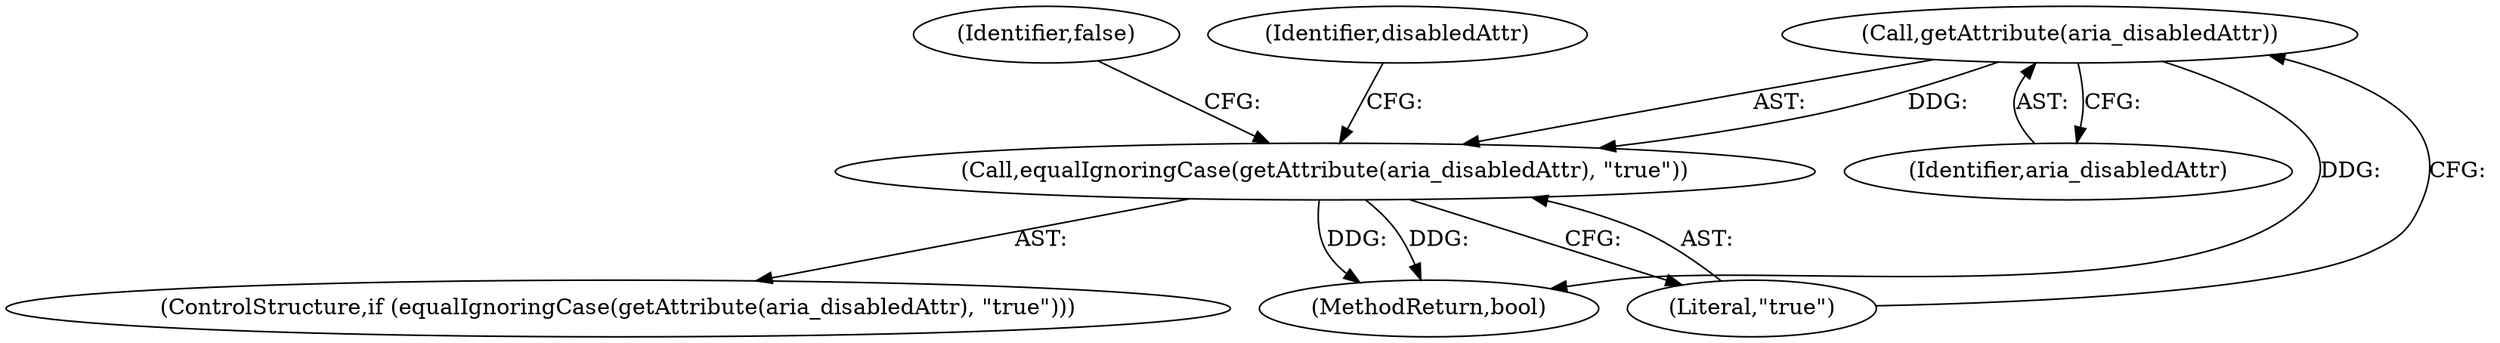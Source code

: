 digraph "1_Chrome_d27468a832d5316884bd02f459cbf493697fd7e1_5@del" {
"1000109" [label="(Call,getAttribute(aria_disabledAttr))"];
"1000108" [label="(Call,equalIgnoringCase(getAttribute(aria_disabledAttr), \"true\"))"];
"1000111" [label="(Literal,\"true\")"];
"1000107" [label="(ControlStructure,if (equalIgnoringCase(getAttribute(aria_disabledAttr), \"true\")))"];
"1000108" [label="(Call,equalIgnoringCase(getAttribute(aria_disabledAttr), \"true\"))"];
"1000113" [label="(Identifier,false)"];
"1000110" [label="(Identifier,aria_disabledAttr)"];
"1000109" [label="(Call,getAttribute(aria_disabledAttr))"];
"1000121" [label="(MethodReturn,bool)"];
"1000116" [label="(Identifier,disabledAttr)"];
"1000109" -> "1000108"  [label="AST: "];
"1000109" -> "1000110"  [label="CFG: "];
"1000110" -> "1000109"  [label="AST: "];
"1000111" -> "1000109"  [label="CFG: "];
"1000109" -> "1000121"  [label="DDG: "];
"1000109" -> "1000108"  [label="DDG: "];
"1000108" -> "1000107"  [label="AST: "];
"1000108" -> "1000111"  [label="CFG: "];
"1000111" -> "1000108"  [label="AST: "];
"1000113" -> "1000108"  [label="CFG: "];
"1000116" -> "1000108"  [label="CFG: "];
"1000108" -> "1000121"  [label="DDG: "];
"1000108" -> "1000121"  [label="DDG: "];
}
